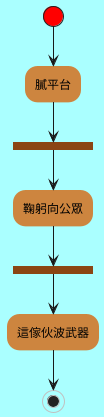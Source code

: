 @startuml

(*) --> "膩平台"
--> === S1 ===
--> 鞠躬向公眾
--> === S2 ===
--> 這傢伙波武器
--> (*)

skinparam backgroundColor #AAFFFF
skinparam activityStartColor red
skinparam activityBarColor SaddleBrown 
skinparam activityEndColor Silver
skinparam activityBackgroundColor Peru
skinparam activityBorderColor Peru
@enduml